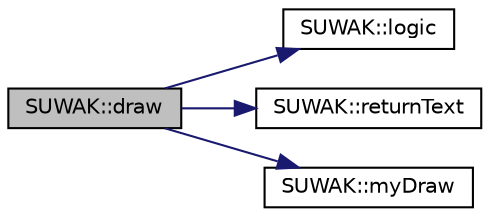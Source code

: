 digraph "SUWAK::draw"
{
  edge [fontname="Helvetica",fontsize="10",labelfontname="Helvetica",labelfontsize="10"];
  node [fontname="Helvetica",fontsize="10",shape=record];
  rankdir="LR";
  Node8 [label="SUWAK::draw",height=0.2,width=0.4,color="black", fillcolor="grey75", style="filled", fontcolor="black"];
  Node8 -> Node9 [color="midnightblue",fontsize="10",style="solid",fontname="Helvetica"];
  Node9 [label="SUWAK::logic",height=0.2,width=0.4,color="black", fillcolor="white", style="filled",URL="$class_s_u_w_a_k.html#a335406582619de85aba92082f9ebc1b1"];
  Node8 -> Node10 [color="midnightblue",fontsize="10",style="solid",fontname="Helvetica"];
  Node10 [label="SUWAK::returnText",height=0.2,width=0.4,color="black", fillcolor="white", style="filled",URL="$class_s_u_w_a_k.html#a79d3308c134ae4127870656d7dbbc584"];
  Node8 -> Node11 [color="midnightblue",fontsize="10",style="solid",fontname="Helvetica"];
  Node11 [label="SUWAK::myDraw",height=0.2,width=0.4,color="black", fillcolor="white", style="filled",URL="$class_s_u_w_a_k.html#ad26b31c1f8369c15cea6396e4d5c3cd1"];
}

